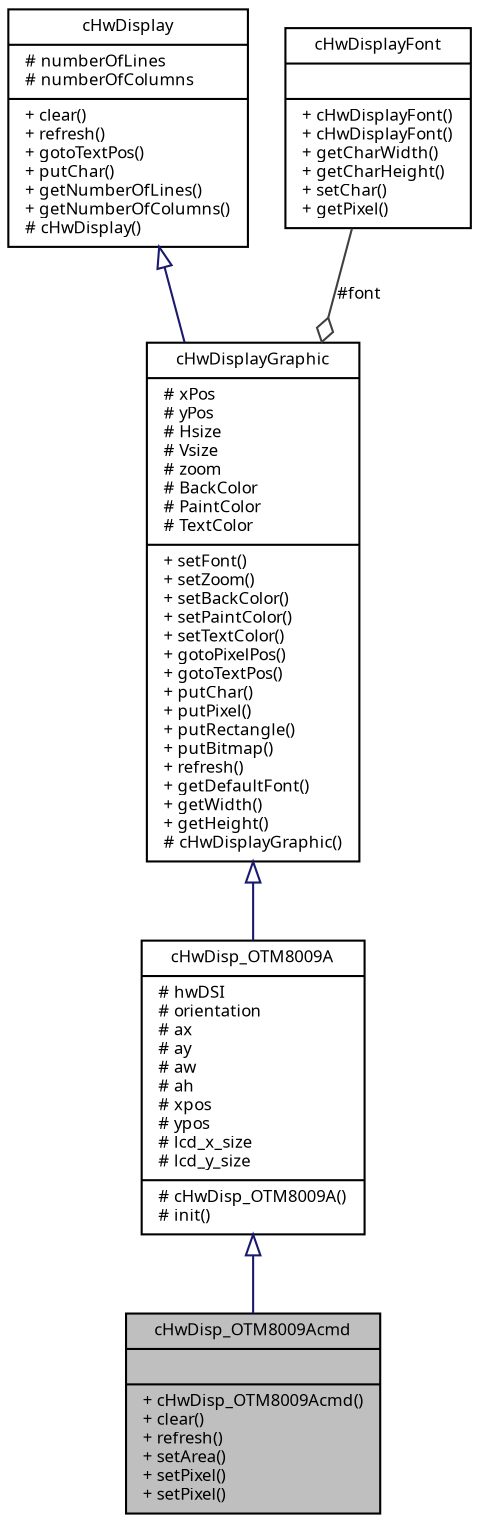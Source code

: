 digraph "cHwDisp_OTM8009Acmd"
{
  edge [fontname="Sans",fontsize="8",labelfontname="Sans",labelfontsize="8"];
  node [fontname="Sans",fontsize="8",shape=record];
  Node1 [label="{cHwDisp_OTM8009Acmd\n||+ cHwDisp_OTM8009Acmd()\l+ clear()\l+ refresh()\l+ setArea()\l+ setPixel()\l+ setPixel()\l}",height=0.2,width=0.4,color="black", fillcolor="grey75", style="filled", fontcolor="black"];
  Node2 -> Node1 [dir="back",color="midnightblue",fontsize="8",style="solid",arrowtail="onormal",fontname="Sans"];
  Node2 [label="{cHwDisp_OTM8009A\n|# hwDSI\l# orientation\l# ax\l# ay\l# aw\l# ah\l# xpos\l# ypos\l# lcd_x_size\l# lcd_y_size\l|# cHwDisp_OTM8009A()\l# init()\l}",height=0.2,width=0.4,color="black", fillcolor="white", style="filled",URL="$classc_hw_disp___o_t_m8009_a.html",tooltip="... "];
  Node3 -> Node2 [dir="back",color="midnightblue",fontsize="8",style="solid",arrowtail="onormal",fontname="Sans"];
  Node3 [label="{cHwDisplayGraphic\n|# xPos\l# yPos\l# Hsize\l# Vsize\l# zoom\l# BackColor\l# PaintColor\l# TextColor\l|+ setFont()\l+ setZoom()\l+ setBackColor()\l+ setPaintColor()\l+ setTextColor()\l+ gotoPixelPos()\l+ gotoTextPos()\l+ putChar()\l+ putPixel()\l+ putRectangle()\l+ putBitmap()\l+ refresh()\l+ getDefaultFont()\l+ getWidth()\l+ getHeight()\l# cHwDisplayGraphic()\l}",height=0.2,width=0.4,color="black", fillcolor="white", style="filled",URL="$classc_hw_display_graphic.html",tooltip="Abstract class supporting graphic displays. "];
  Node4 -> Node3 [dir="back",color="midnightblue",fontsize="8",style="solid",arrowtail="onormal",fontname="Sans"];
  Node4 [label="{cHwDisplay\n|# numberOfLines\l# numberOfColumns\l|+ clear()\l+ refresh()\l+ gotoTextPos()\l+ putChar()\l+ getNumberOfLines()\l+ getNumberOfColumns()\l# cHwDisplay()\l}",height=0.2,width=0.4,color="black", fillcolor="white", style="filled",URL="$classc_hw_display.html",tooltip="Abtract class supporting display hardware. "];
  Node5 -> Node3 [color="grey25",fontsize="8",style="solid",label=" #font" ,arrowhead="odiamond",fontname="Sans"];
  Node5 [label="{cHwDisplayFont\n||+ cHwDisplayFont()\l+ cHwDisplayFont()\l+ getCharWidth()\l+ getCharHeight()\l+ setChar()\l+ getPixel()\l}",height=0.2,width=0.4,color="black", fillcolor="white", style="filled",URL="$classc_hw_display_font.html",tooltip="Font manager. "];
}
